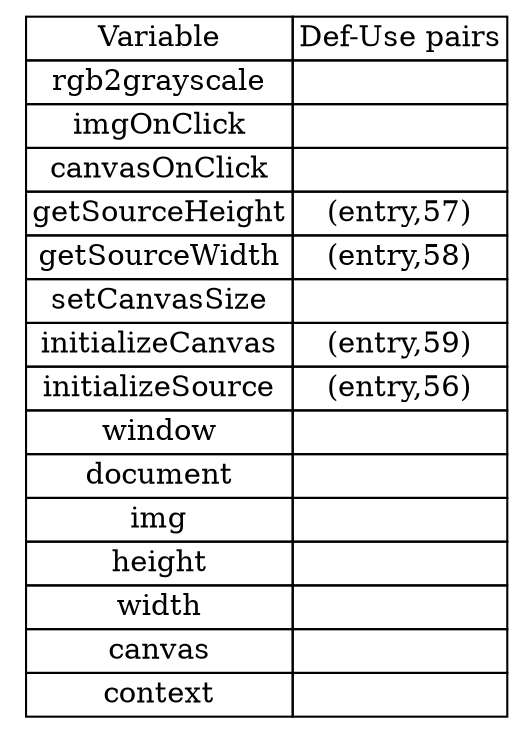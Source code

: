 digraph structs {
node [shape="plaintext"]
struct1 [label=<
<TABLE BORDER="0" CELLBORDER="1" CELLSPACING="0">
<tr><td>Variable</td><td COLSPAN="1">Def-Use pairs</td></tr><tr><td>rgb2grayscale</td><td></td></tr>
<tr><td>imgOnClick</td><td></td></tr>
<tr><td>canvasOnClick</td><td></td></tr>
<tr><td>getSourceHeight</td><td>(entry,57)</td></tr>
<tr><td>getSourceWidth</td><td>(entry,58)</td></tr>
<tr><td>setCanvasSize</td><td></td></tr>
<tr><td>initializeCanvas</td><td>(entry,59)</td></tr>
<tr><td>initializeSource</td><td>(entry,56)</td></tr>
<tr><td>window</td><td></td></tr>
<tr><td>document</td><td></td></tr>
<tr><td>img</td><td></td></tr>
<tr><td>height</td><td></td></tr>
<tr><td>width</td><td></td></tr>
<tr><td>canvas</td><td></td></tr>
<tr><td>context</td><td></td></tr>
</TABLE>
>];
}